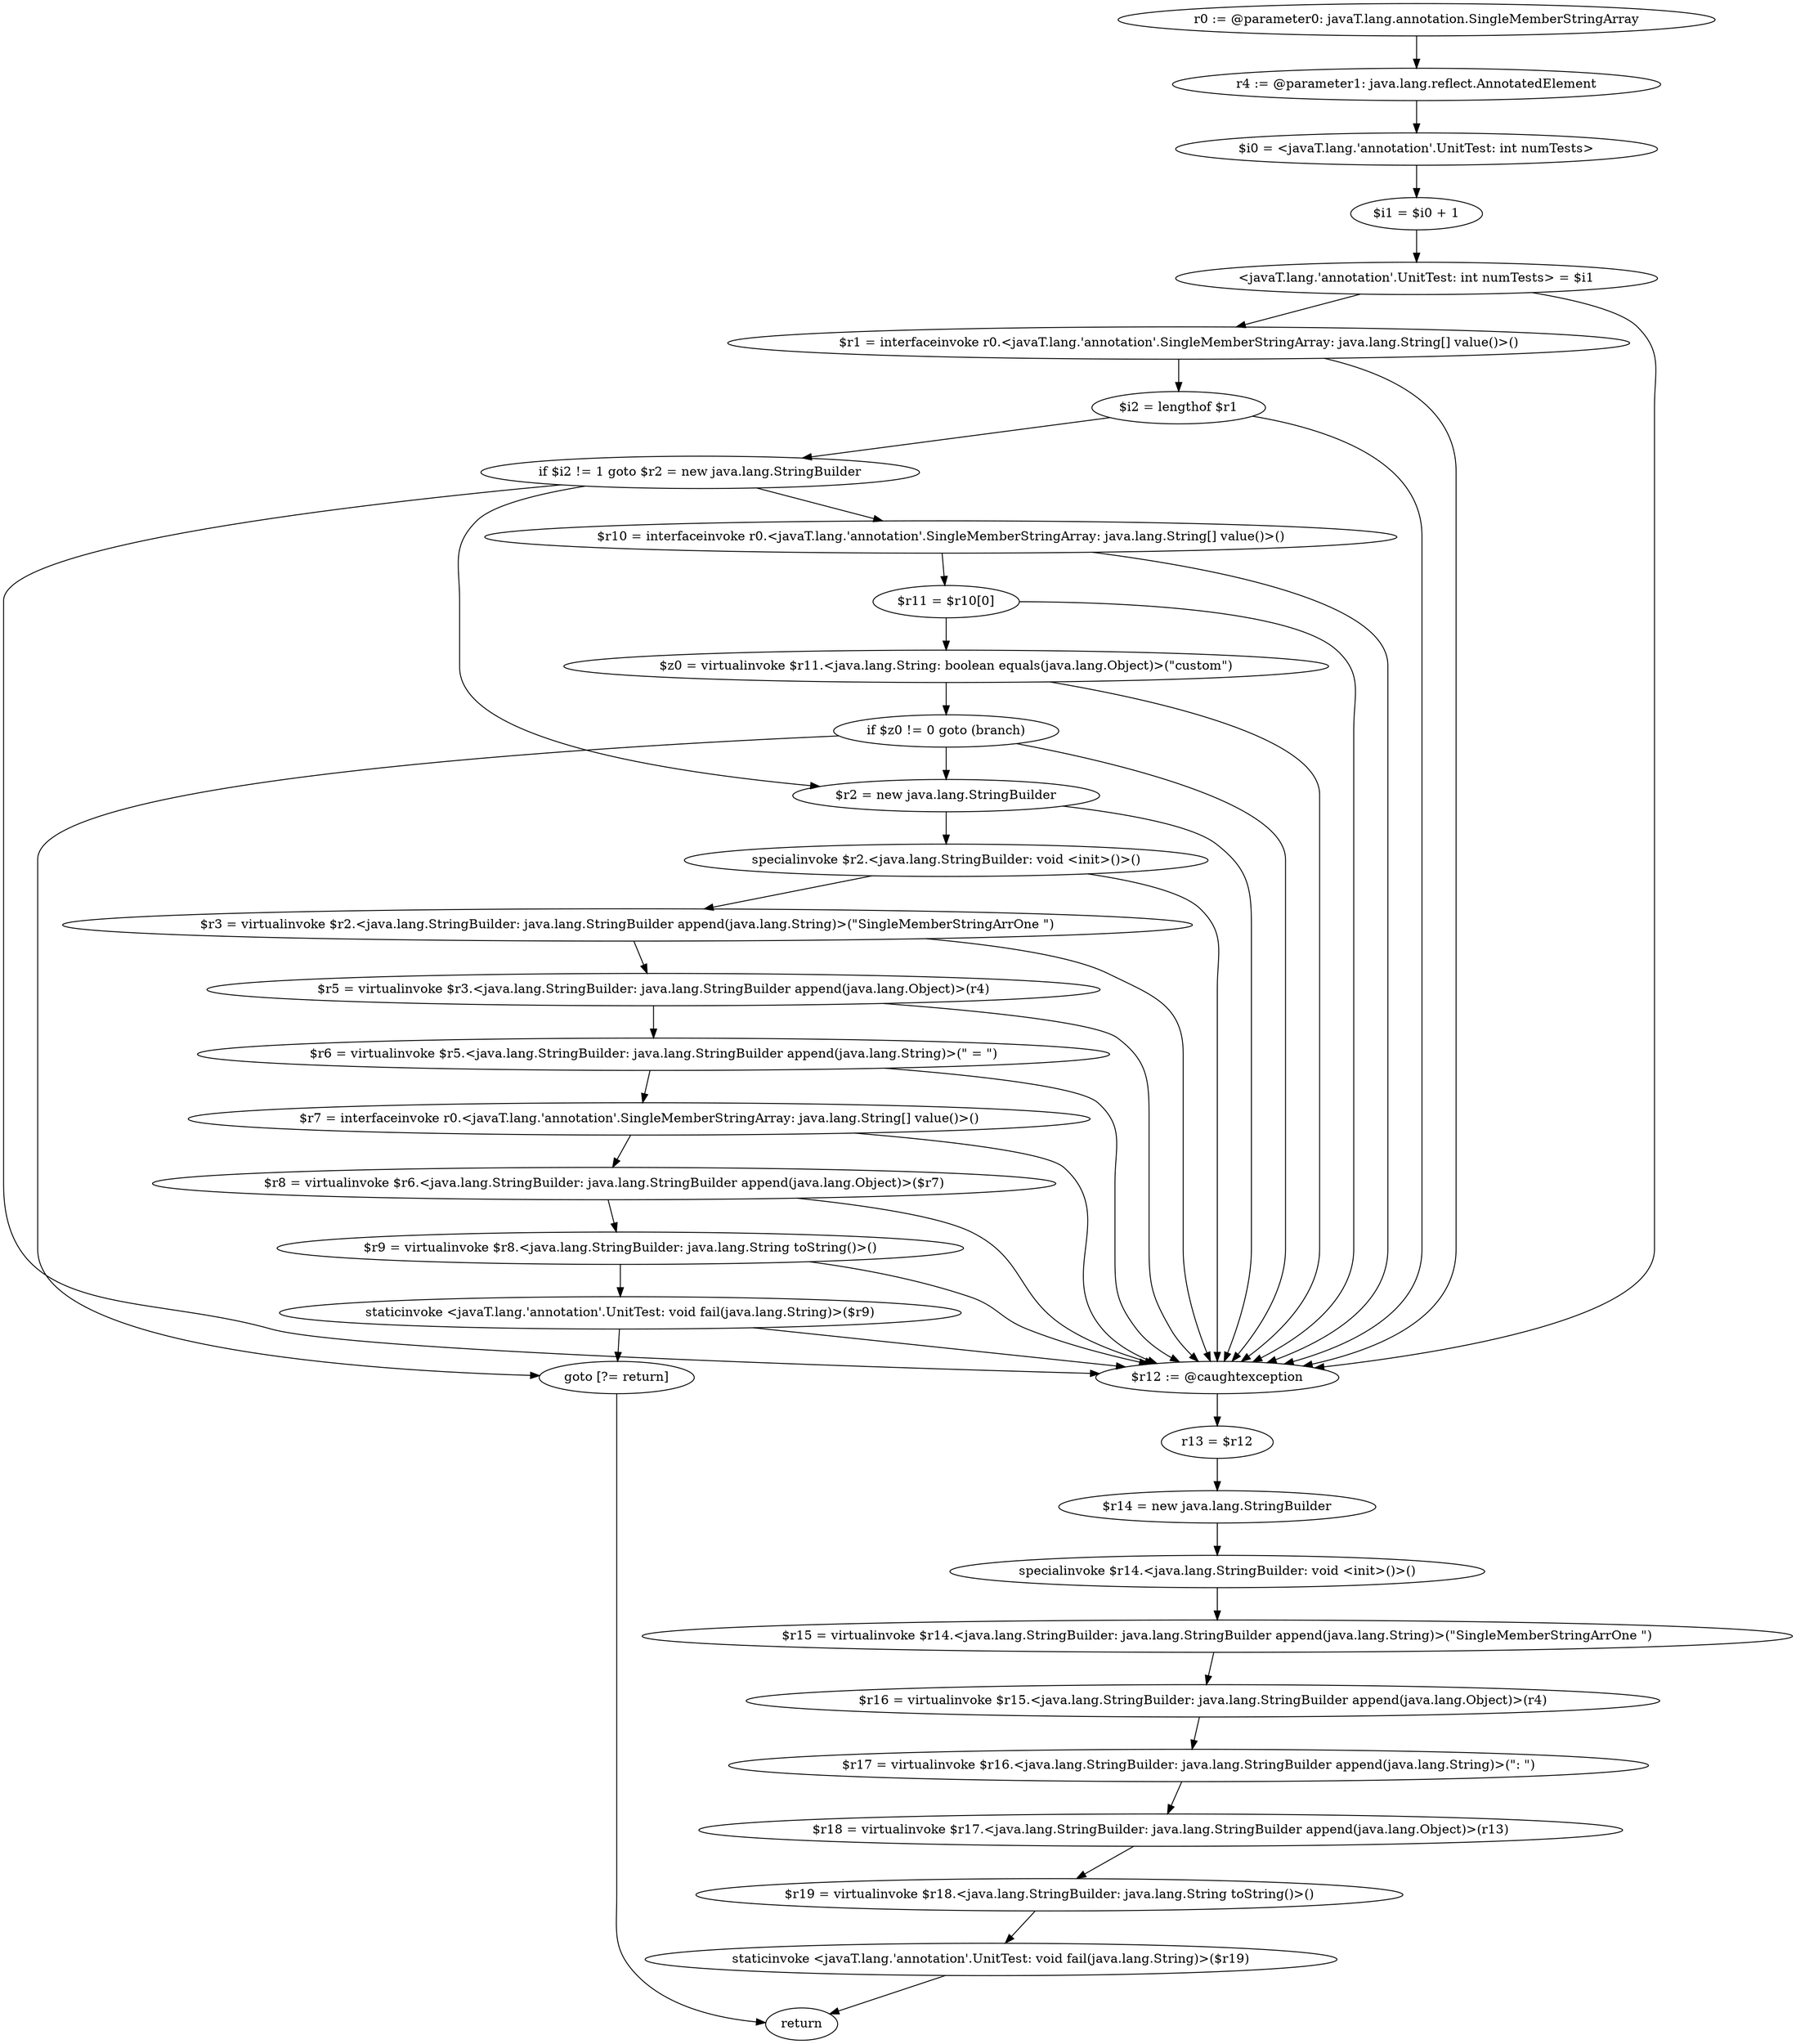 digraph "unitGraph" {
    "r0 := @parameter0: javaT.lang.annotation.SingleMemberStringArray"
    "r4 := @parameter1: java.lang.reflect.AnnotatedElement"
    "$i0 = <javaT.lang.'annotation'.UnitTest: int numTests>"
    "$i1 = $i0 + 1"
    "<javaT.lang.'annotation'.UnitTest: int numTests> = $i1"
    "$r1 = interfaceinvoke r0.<javaT.lang.'annotation'.SingleMemberStringArray: java.lang.String[] value()>()"
    "$i2 = lengthof $r1"
    "if $i2 != 1 goto $r2 = new java.lang.StringBuilder"
    "$r10 = interfaceinvoke r0.<javaT.lang.'annotation'.SingleMemberStringArray: java.lang.String[] value()>()"
    "$r11 = $r10[0]"
    "$z0 = virtualinvoke $r11.<java.lang.String: boolean equals(java.lang.Object)>(\"custom\")"
    "if $z0 != 0 goto (branch)"
    "$r2 = new java.lang.StringBuilder"
    "specialinvoke $r2.<java.lang.StringBuilder: void <init>()>()"
    "$r3 = virtualinvoke $r2.<java.lang.StringBuilder: java.lang.StringBuilder append(java.lang.String)>(\"SingleMemberStringArrOne \")"
    "$r5 = virtualinvoke $r3.<java.lang.StringBuilder: java.lang.StringBuilder append(java.lang.Object)>(r4)"
    "$r6 = virtualinvoke $r5.<java.lang.StringBuilder: java.lang.StringBuilder append(java.lang.String)>(\" = \")"
    "$r7 = interfaceinvoke r0.<javaT.lang.'annotation'.SingleMemberStringArray: java.lang.String[] value()>()"
    "$r8 = virtualinvoke $r6.<java.lang.StringBuilder: java.lang.StringBuilder append(java.lang.Object)>($r7)"
    "$r9 = virtualinvoke $r8.<java.lang.StringBuilder: java.lang.String toString()>()"
    "staticinvoke <javaT.lang.'annotation'.UnitTest: void fail(java.lang.String)>($r9)"
    "goto [?= return]"
    "$r12 := @caughtexception"
    "r13 = $r12"
    "$r14 = new java.lang.StringBuilder"
    "specialinvoke $r14.<java.lang.StringBuilder: void <init>()>()"
    "$r15 = virtualinvoke $r14.<java.lang.StringBuilder: java.lang.StringBuilder append(java.lang.String)>(\"SingleMemberStringArrOne \")"
    "$r16 = virtualinvoke $r15.<java.lang.StringBuilder: java.lang.StringBuilder append(java.lang.Object)>(r4)"
    "$r17 = virtualinvoke $r16.<java.lang.StringBuilder: java.lang.StringBuilder append(java.lang.String)>(\": \")"
    "$r18 = virtualinvoke $r17.<java.lang.StringBuilder: java.lang.StringBuilder append(java.lang.Object)>(r13)"
    "$r19 = virtualinvoke $r18.<java.lang.StringBuilder: java.lang.String toString()>()"
    "staticinvoke <javaT.lang.'annotation'.UnitTest: void fail(java.lang.String)>($r19)"
    "return"
    "r0 := @parameter0: javaT.lang.annotation.SingleMemberStringArray"->"r4 := @parameter1: java.lang.reflect.AnnotatedElement";
    "r4 := @parameter1: java.lang.reflect.AnnotatedElement"->"$i0 = <javaT.lang.'annotation'.UnitTest: int numTests>";
    "$i0 = <javaT.lang.'annotation'.UnitTest: int numTests>"->"$i1 = $i0 + 1";
    "$i1 = $i0 + 1"->"<javaT.lang.'annotation'.UnitTest: int numTests> = $i1";
    "<javaT.lang.'annotation'.UnitTest: int numTests> = $i1"->"$r1 = interfaceinvoke r0.<javaT.lang.'annotation'.SingleMemberStringArray: java.lang.String[] value()>()";
    "<javaT.lang.'annotation'.UnitTest: int numTests> = $i1"->"$r12 := @caughtexception";
    "$r1 = interfaceinvoke r0.<javaT.lang.'annotation'.SingleMemberStringArray: java.lang.String[] value()>()"->"$i2 = lengthof $r1";
    "$r1 = interfaceinvoke r0.<javaT.lang.'annotation'.SingleMemberStringArray: java.lang.String[] value()>()"->"$r12 := @caughtexception";
    "$i2 = lengthof $r1"->"if $i2 != 1 goto $r2 = new java.lang.StringBuilder";
    "$i2 = lengthof $r1"->"$r12 := @caughtexception";
    "if $i2 != 1 goto $r2 = new java.lang.StringBuilder"->"$r10 = interfaceinvoke r0.<javaT.lang.'annotation'.SingleMemberStringArray: java.lang.String[] value()>()";
    "if $i2 != 1 goto $r2 = new java.lang.StringBuilder"->"$r2 = new java.lang.StringBuilder";
    "if $i2 != 1 goto $r2 = new java.lang.StringBuilder"->"$r12 := @caughtexception";
    "$r10 = interfaceinvoke r0.<javaT.lang.'annotation'.SingleMemberStringArray: java.lang.String[] value()>()"->"$r11 = $r10[0]";
    "$r10 = interfaceinvoke r0.<javaT.lang.'annotation'.SingleMemberStringArray: java.lang.String[] value()>()"->"$r12 := @caughtexception";
    "$r11 = $r10[0]"->"$z0 = virtualinvoke $r11.<java.lang.String: boolean equals(java.lang.Object)>(\"custom\")";
    "$r11 = $r10[0]"->"$r12 := @caughtexception";
    "$z0 = virtualinvoke $r11.<java.lang.String: boolean equals(java.lang.Object)>(\"custom\")"->"if $z0 != 0 goto (branch)";
    "$z0 = virtualinvoke $r11.<java.lang.String: boolean equals(java.lang.Object)>(\"custom\")"->"$r12 := @caughtexception";
    "if $z0 != 0 goto (branch)"->"$r2 = new java.lang.StringBuilder";
    "if $z0 != 0 goto (branch)"->"goto [?= return]";
    "if $z0 != 0 goto (branch)"->"$r12 := @caughtexception";
    "$r2 = new java.lang.StringBuilder"->"specialinvoke $r2.<java.lang.StringBuilder: void <init>()>()";
    "$r2 = new java.lang.StringBuilder"->"$r12 := @caughtexception";
    "specialinvoke $r2.<java.lang.StringBuilder: void <init>()>()"->"$r3 = virtualinvoke $r2.<java.lang.StringBuilder: java.lang.StringBuilder append(java.lang.String)>(\"SingleMemberStringArrOne \")";
    "specialinvoke $r2.<java.lang.StringBuilder: void <init>()>()"->"$r12 := @caughtexception";
    "$r3 = virtualinvoke $r2.<java.lang.StringBuilder: java.lang.StringBuilder append(java.lang.String)>(\"SingleMemberStringArrOne \")"->"$r5 = virtualinvoke $r3.<java.lang.StringBuilder: java.lang.StringBuilder append(java.lang.Object)>(r4)";
    "$r3 = virtualinvoke $r2.<java.lang.StringBuilder: java.lang.StringBuilder append(java.lang.String)>(\"SingleMemberStringArrOne \")"->"$r12 := @caughtexception";
    "$r5 = virtualinvoke $r3.<java.lang.StringBuilder: java.lang.StringBuilder append(java.lang.Object)>(r4)"->"$r6 = virtualinvoke $r5.<java.lang.StringBuilder: java.lang.StringBuilder append(java.lang.String)>(\" = \")";
    "$r5 = virtualinvoke $r3.<java.lang.StringBuilder: java.lang.StringBuilder append(java.lang.Object)>(r4)"->"$r12 := @caughtexception";
    "$r6 = virtualinvoke $r5.<java.lang.StringBuilder: java.lang.StringBuilder append(java.lang.String)>(\" = \")"->"$r7 = interfaceinvoke r0.<javaT.lang.'annotation'.SingleMemberStringArray: java.lang.String[] value()>()";
    "$r6 = virtualinvoke $r5.<java.lang.StringBuilder: java.lang.StringBuilder append(java.lang.String)>(\" = \")"->"$r12 := @caughtexception";
    "$r7 = interfaceinvoke r0.<javaT.lang.'annotation'.SingleMemberStringArray: java.lang.String[] value()>()"->"$r8 = virtualinvoke $r6.<java.lang.StringBuilder: java.lang.StringBuilder append(java.lang.Object)>($r7)";
    "$r7 = interfaceinvoke r0.<javaT.lang.'annotation'.SingleMemberStringArray: java.lang.String[] value()>()"->"$r12 := @caughtexception";
    "$r8 = virtualinvoke $r6.<java.lang.StringBuilder: java.lang.StringBuilder append(java.lang.Object)>($r7)"->"$r9 = virtualinvoke $r8.<java.lang.StringBuilder: java.lang.String toString()>()";
    "$r8 = virtualinvoke $r6.<java.lang.StringBuilder: java.lang.StringBuilder append(java.lang.Object)>($r7)"->"$r12 := @caughtexception";
    "$r9 = virtualinvoke $r8.<java.lang.StringBuilder: java.lang.String toString()>()"->"staticinvoke <javaT.lang.'annotation'.UnitTest: void fail(java.lang.String)>($r9)";
    "$r9 = virtualinvoke $r8.<java.lang.StringBuilder: java.lang.String toString()>()"->"$r12 := @caughtexception";
    "staticinvoke <javaT.lang.'annotation'.UnitTest: void fail(java.lang.String)>($r9)"->"goto [?= return]";
    "staticinvoke <javaT.lang.'annotation'.UnitTest: void fail(java.lang.String)>($r9)"->"$r12 := @caughtexception";
    "goto [?= return]"->"return";
    "$r12 := @caughtexception"->"r13 = $r12";
    "r13 = $r12"->"$r14 = new java.lang.StringBuilder";
    "$r14 = new java.lang.StringBuilder"->"specialinvoke $r14.<java.lang.StringBuilder: void <init>()>()";
    "specialinvoke $r14.<java.lang.StringBuilder: void <init>()>()"->"$r15 = virtualinvoke $r14.<java.lang.StringBuilder: java.lang.StringBuilder append(java.lang.String)>(\"SingleMemberStringArrOne \")";
    "$r15 = virtualinvoke $r14.<java.lang.StringBuilder: java.lang.StringBuilder append(java.lang.String)>(\"SingleMemberStringArrOne \")"->"$r16 = virtualinvoke $r15.<java.lang.StringBuilder: java.lang.StringBuilder append(java.lang.Object)>(r4)";
    "$r16 = virtualinvoke $r15.<java.lang.StringBuilder: java.lang.StringBuilder append(java.lang.Object)>(r4)"->"$r17 = virtualinvoke $r16.<java.lang.StringBuilder: java.lang.StringBuilder append(java.lang.String)>(\": \")";
    "$r17 = virtualinvoke $r16.<java.lang.StringBuilder: java.lang.StringBuilder append(java.lang.String)>(\": \")"->"$r18 = virtualinvoke $r17.<java.lang.StringBuilder: java.lang.StringBuilder append(java.lang.Object)>(r13)";
    "$r18 = virtualinvoke $r17.<java.lang.StringBuilder: java.lang.StringBuilder append(java.lang.Object)>(r13)"->"$r19 = virtualinvoke $r18.<java.lang.StringBuilder: java.lang.String toString()>()";
    "$r19 = virtualinvoke $r18.<java.lang.StringBuilder: java.lang.String toString()>()"->"staticinvoke <javaT.lang.'annotation'.UnitTest: void fail(java.lang.String)>($r19)";
    "staticinvoke <javaT.lang.'annotation'.UnitTest: void fail(java.lang.String)>($r19)"->"return";
}
